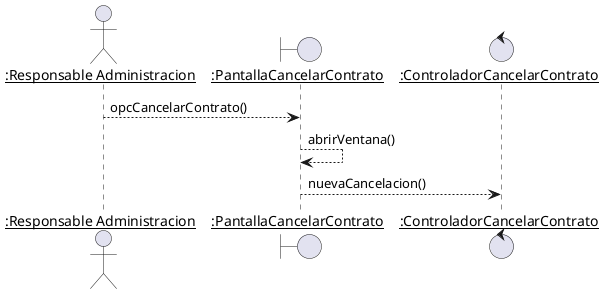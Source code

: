 @startuml detalle 

actor "__:Responsable Administracion__" as RA 

boundary "__:PantallaCancelarContrato__" as PCC 

control "__:ControladorCancelarContrato__" as CCC 


RA --> PCC : opcCancelarContrato()
PCC --> PCC : abrirVentana()
PCC --> CCC : nuevaCancelacion()



@enduml
